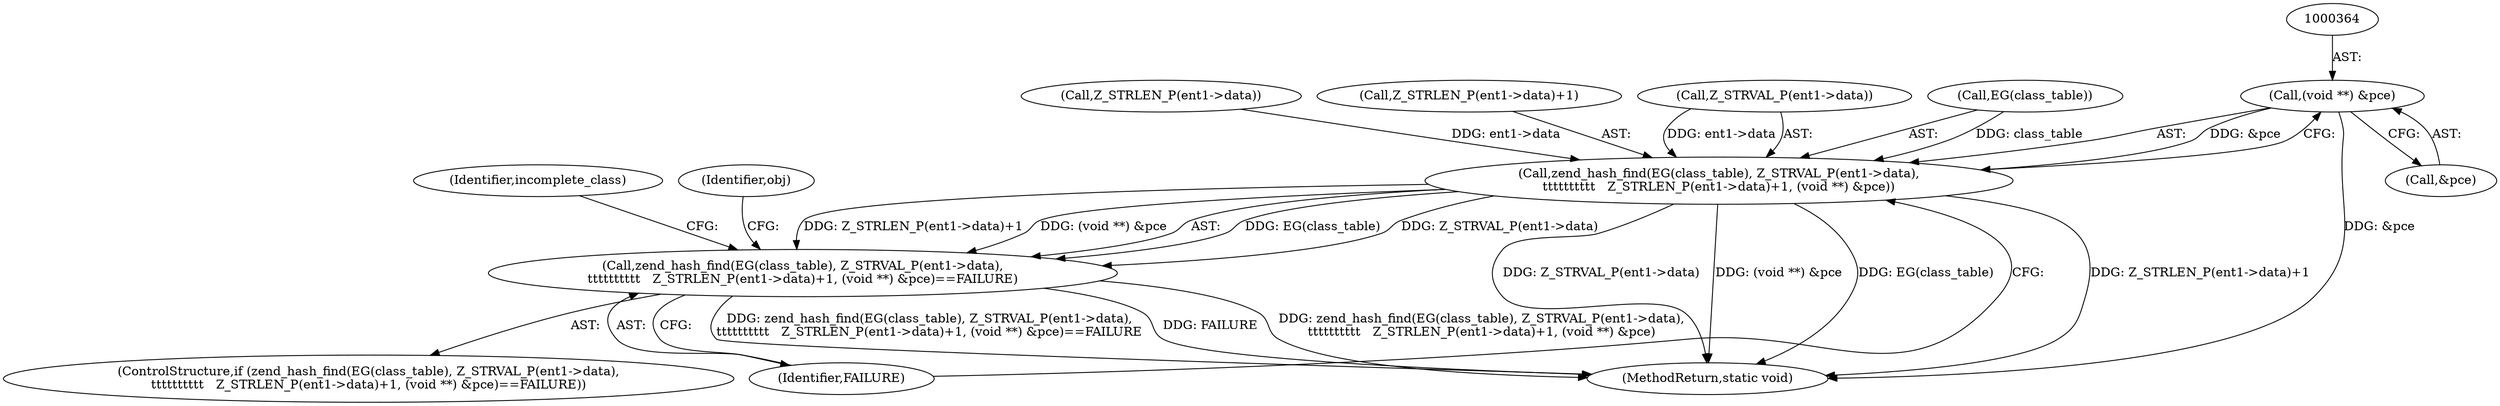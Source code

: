 digraph "0_php_b1bd4119bcafab6f9a8f84d92cd65eec3afeface@pointer" {
"1000363" [label="(Call,(void **) &pce)"];
"1000350" [label="(Call,zend_hash_find(EG(class_table), Z_STRVAL_P(ent1->data),\n\t\t\t\t\t\t\t\t\t\t   Z_STRLEN_P(ent1->data)+1, (void **) &pce))"];
"1000349" [label="(Call,zend_hash_find(EG(class_table), Z_STRVAL_P(ent1->data),\n\t\t\t\t\t\t\t\t\t\t   Z_STRLEN_P(ent1->data)+1, (void **) &pce)==FAILURE)"];
"1000351" [label="(Call,EG(class_table))"];
"1000528" [label="(MethodReturn,static void)"];
"1000363" [label="(Call,(void **) &pce)"];
"1000349" [label="(Call,zend_hash_find(EG(class_table), Z_STRVAL_P(ent1->data),\n\t\t\t\t\t\t\t\t\t\t   Z_STRLEN_P(ent1->data)+1, (void **) &pce)==FAILURE)"];
"1000367" [label="(Identifier,FAILURE)"];
"1000353" [label="(Call,Z_STRVAL_P(ent1->data))"];
"1000350" [label="(Call,zend_hash_find(EG(class_table), Z_STRVAL_P(ent1->data),\n\t\t\t\t\t\t\t\t\t\t   Z_STRLEN_P(ent1->data)+1, (void **) &pce))"];
"1000370" [label="(Identifier,incomplete_class)"];
"1000348" [label="(ControlStructure,if (zend_hash_find(EG(class_table), Z_STRVAL_P(ent1->data),\n\t\t\t\t\t\t\t\t\t\t   Z_STRLEN_P(ent1->data)+1, (void **) &pce)==FAILURE))"];
"1000358" [label="(Call,Z_STRLEN_P(ent1->data))"];
"1000365" [label="(Call,&pce)"];
"1000357" [label="(Call,Z_STRLEN_P(ent1->data)+1)"];
"1000377" [label="(Identifier,obj)"];
"1000363" -> "1000350"  [label="AST: "];
"1000363" -> "1000365"  [label="CFG: "];
"1000364" -> "1000363"  [label="AST: "];
"1000365" -> "1000363"  [label="AST: "];
"1000350" -> "1000363"  [label="CFG: "];
"1000363" -> "1000528"  [label="DDG: &pce"];
"1000363" -> "1000350"  [label="DDG: &pce"];
"1000350" -> "1000349"  [label="AST: "];
"1000351" -> "1000350"  [label="AST: "];
"1000353" -> "1000350"  [label="AST: "];
"1000357" -> "1000350"  [label="AST: "];
"1000367" -> "1000350"  [label="CFG: "];
"1000350" -> "1000528"  [label="DDG: EG(class_table)"];
"1000350" -> "1000528"  [label="DDG: Z_STRLEN_P(ent1->data)+1"];
"1000350" -> "1000528"  [label="DDG: Z_STRVAL_P(ent1->data)"];
"1000350" -> "1000528"  [label="DDG: (void **) &pce"];
"1000350" -> "1000349"  [label="DDG: EG(class_table)"];
"1000350" -> "1000349"  [label="DDG: Z_STRVAL_P(ent1->data)"];
"1000350" -> "1000349"  [label="DDG: Z_STRLEN_P(ent1->data)+1"];
"1000350" -> "1000349"  [label="DDG: (void **) &pce"];
"1000351" -> "1000350"  [label="DDG: class_table"];
"1000353" -> "1000350"  [label="DDG: ent1->data"];
"1000358" -> "1000350"  [label="DDG: ent1->data"];
"1000349" -> "1000348"  [label="AST: "];
"1000349" -> "1000367"  [label="CFG: "];
"1000367" -> "1000349"  [label="AST: "];
"1000370" -> "1000349"  [label="CFG: "];
"1000377" -> "1000349"  [label="CFG: "];
"1000349" -> "1000528"  [label="DDG: zend_hash_find(EG(class_table), Z_STRVAL_P(ent1->data),\n\t\t\t\t\t\t\t\t\t\t   Z_STRLEN_P(ent1->data)+1, (void **) &pce)==FAILURE"];
"1000349" -> "1000528"  [label="DDG: FAILURE"];
"1000349" -> "1000528"  [label="DDG: zend_hash_find(EG(class_table), Z_STRVAL_P(ent1->data),\n\t\t\t\t\t\t\t\t\t\t   Z_STRLEN_P(ent1->data)+1, (void **) &pce)"];
}
